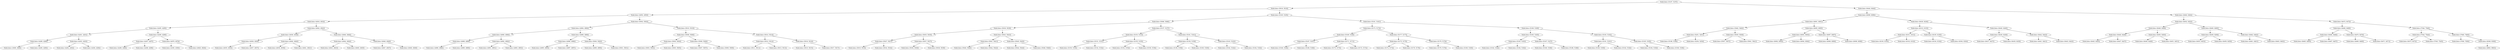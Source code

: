 digraph G{
905885867 [label="Node{data=[5197, 5197]}"]
905885867 -> 1766796750
1766796750 [label="Node{data=[5018, 5018]}"]
1766796750 -> 824620617
824620617 [label="Node{data=[4950, 4950]}"]
824620617 -> 1405299252
1405299252 [label="Node{data=[4934, 4934]}"]
1405299252 -> 330889991
330889991 [label="Node{data=[4295, 4295]}"]
330889991 -> 50955747
50955747 [label="Node{data=[4291, 4291]}"]
50955747 -> 119144245
119144245 [label="Node{data=[4289, 4289]}"]
119144245 -> 1304553320
1304553320 [label="Node{data=[3609, 3609]}"]
119144245 -> 427117844
427117844 [label="Node{data=[4290, 4290]}"]
50955747 -> 1453122884
1453122884 [label="Node{data=[4293, 4293]}"]
1453122884 -> 515135733
515135733 [label="Node{data=[4292, 4292]}"]
1453122884 -> 1544296172
1544296172 [label="Node{data=[4294, 4294]}"]
330889991 -> 1864564116
1864564116 [label="Node{data=[4299, 4299]}"]
1864564116 -> 1579521009
1579521009 [label="Node{data=[4297, 4297]}"]
1579521009 -> 1651120944
1651120944 [label="Node{data=[4296, 4296]}"]
1579521009 -> 1584257767
1584257767 [label="Node{data=[4298, 4298]}"]
1864564116 -> 643519203
643519203 [label="Node{data=[4878, 4878]}"]
643519203 -> 1418983362
1418983362 [label="Node{data=[4300, 4300]}"]
643519203 -> 1712510459
1712510459 [label="Node{data=[4926, 4926]}"]
1405299252 -> 1444446524
1444446524 [label="Node{data=[4942, 4942]}"]
1444446524 -> 707272022
707272022 [label="Node{data=[4938, 4938]}"]
707272022 -> 1640944182
1640944182 [label="Node{data=[4936, 4936]}"]
1640944182 -> 293830393
293830393 [label="Node{data=[4935, 4935]}"]
1640944182 -> 58723476
58723476 [label="Node{data=[4937, 4937]}"]
707272022 -> 1764254495
1764254495 [label="Node{data=[4940, 4940]}"]
1764254495 -> 2128630638
2128630638 [label="Node{data=[4939, 4939]}"]
1764254495 -> 1956548349
1956548349 [label="Node{data=[4941, 4941]}"]
1444446524 -> 2004473942
2004473942 [label="Node{data=[4946, 4946]}"]
2004473942 -> 1566797117
1566797117 [label="Node{data=[4944, 4944]}"]
1566797117 -> 568602332
568602332 [label="Node{data=[4943, 4943]}"]
1566797117 -> 554542459
554542459 [label="Node{data=[4945, 4945]}"]
2004473942 -> 412054116
412054116 [label="Node{data=[4948, 4948]}"]
412054116 -> 1581514445
1581514445 [label="Node{data=[4947, 4947]}"]
412054116 -> 1590802711
1590802711 [label="Node{data=[4949, 4949]}"]
824620617 -> 314309067
314309067 [label="Node{data=[5002, 5002]}"]
314309067 -> 1908712874
1908712874 [label="Node{data=[4994, 4994]}"]
1908712874 -> 816879817
816879817 [label="Node{data=[4990, 4990]}"]
816879817 -> 1677362889
1677362889 [label="Node{data=[4988, 4988]}"]
1677362889 -> 784490204
784490204 [label="Node{data=[4980, 4980]}"]
1677362889 -> 2063550299
2063550299 [label="Node{data=[4989, 4989]}"]
816879817 -> 1312685597
1312685597 [label="Node{data=[4992, 4992]}"]
1312685597 -> 2034693597
2034693597 [label="Node{data=[4991, 4991]}"]
1312685597 -> 1162764439
1162764439 [label="Node{data=[4993, 4993]}"]
1908712874 -> 1166746362
1166746362 [label="Node{data=[4998, 4998]}"]
1166746362 -> 1692918080
1692918080 [label="Node{data=[4996, 4996]}"]
1692918080 -> 717297692
717297692 [label="Node{data=[4995, 4995]}"]
1692918080 -> 473800459
473800459 [label="Node{data=[4997, 4997]}"]
1166746362 -> 4059780
4059780 [label="Node{data=[5000, 5000]}"]
4059780 -> 1535897122
1535897122 [label="Node{data=[4999, 4999]}"]
4059780 -> 2032667831
2032667831 [label="Node{data=[5001, 5001]}"]
314309067 -> 152895838
152895838 [label="Node{data=[5010, 5010]}"]
152895838 -> 1725655851
1725655851 [label="Node{data=[5006, 5006]}"]
1725655851 -> 1655010092
1655010092 [label="Node{data=[5004, 5004]}"]
1655010092 -> 1540458107
1540458107 [label="Node{data=[5003, 5003]}"]
1655010092 -> 984050606
984050606 [label="Node{data=[5005, 5005]}"]
1725655851 -> 119070178
119070178 [label="Node{data=[5008, 5008]}"]
119070178 -> 1315828286
1315828286 [label="Node{data=[5007, 5007]}"]
119070178 -> 425215958
425215958 [label="Node{data=[5009, 5009]}"]
152895838 -> 413381960
413381960 [label="Node{data=[5014, 5014]}"]
413381960 -> 1502977139
1502977139 [label="Node{data=[5012, 5012]}"]
1502977139 -> 2018011517
2018011517 [label="Node{data=[5011, 5011]}"]
1502977139 -> 594933589
594933589 [label="Node{data=[5013, 5013]}"]
413381960 -> 653856646
653856646 [label="Node{data=[5016, 5016]}"]
653856646 -> 1400531246
1400531246 [label="Node{data=[5015, 5015]}"]
653856646 -> 1749213629
1749213629 [label="Node{data=[5017, 5017]}"]
1766796750 -> 1677819071
1677819071 [label="Node{data=[5165, 5165]}"]
1677819071 -> 183163526
183163526 [label="Node{data=[5086, 5086]}"]
183163526 -> 173662700
173662700 [label="Node{data=[5039, 5039]}"]
173662700 -> 1969858067
1969858067 [label="Node{data=[5035, 5035]}"]
1969858067 -> 442681477
442681477 [label="Node{data=[5027, 5027]}"]
442681477 -> 1182797733
1182797733 [label="Node{data=[5019, 5019]}"]
442681477 -> 51630104
51630104 [label="Node{data=[5034, 5034]}"]
1969858067 -> 997369687
997369687 [label="Node{data=[5037, 5037]}"]
997369687 -> 936932956
936932956 [label="Node{data=[5036, 5036]}"]
997369687 -> 1902357029
1902357029 [label="Node{data=[5038, 5038]}"]
173662700 -> 1827481345
1827481345 [label="Node{data=[5043, 5043]}"]
1827481345 -> 1116437972
1116437972 [label="Node{data=[5041, 5041]}"]
1116437972 -> 907381071
907381071 [label="Node{data=[5040, 5040]}"]
1116437972 -> 1514876714
1514876714 [label="Node{data=[5042, 5042]}"]
1827481345 -> 1604046413
1604046413 [label="Node{data=[5045, 5045]}"]
1604046413 -> 1189572023
1189572023 [label="Node{data=[5044, 5044]}"]
1604046413 -> 1554176981
1554176981 [label="Node{data=[5046, 5046]}"]
183163526 -> 1595116820
1595116820 [label="Node{data=[5157, 5157]}"]
1595116820 -> 1593559325
1593559325 [label="Node{data=[5153, 5153]}"]
1593559325 -> 596417952
596417952 [label="Node{data=[5151, 5151]}"]
596417952 -> 1765443191
1765443191 [label="Node{data=[5150, 5150]}"]
596417952 -> 713219433
713219433 [label="Node{data=[5152, 5152]}"]
1593559325 -> 716265989
716265989 [label="Node{data=[5155, 5155]}"]
716265989 -> 1830265710
1830265710 [label="Node{data=[5154, 5154]}"]
716265989 -> 1352894853
1352894853 [label="Node{data=[5156, 5156]}"]
1595116820 -> 1819705197
1819705197 [label="Node{data=[5161, 5161]}"]
1819705197 -> 1287090580
1287090580 [label="Node{data=[5159, 5159]}"]
1287090580 -> 485205951
485205951 [label="Node{data=[5158, 5158]}"]
1287090580 -> 1346955782
1346955782 [label="Node{data=[5160, 5160]}"]
1819705197 -> 261782133
261782133 [label="Node{data=[5163, 5163]}"]
261782133 -> 2018939331
2018939331 [label="Node{data=[5162, 5162]}"]
261782133 -> 968951593
968951593 [label="Node{data=[5164, 5164]}"]
1677819071 -> 785306317
785306317 [label="Node{data=[5181, 5181]}"]
785306317 -> 1918590131
1918590131 [label="Node{data=[5173, 5173]}"]
1918590131 -> 1053754290
1053754290 [label="Node{data=[5169, 5169]}"]
1053754290 -> 260485901
260485901 [label="Node{data=[5167, 5167]}"]
260485901 -> 1460027530
1460027530 [label="Node{data=[5166, 5166]}"]
260485901 -> 2131767325
2131767325 [label="Node{data=[5168, 5168]}"]
1053754290 -> 964980446
964980446 [label="Node{data=[5171, 5171]}"]
964980446 -> 52476984
52476984 [label="Node{data=[5170, 5170]}"]
964980446 -> 1715973830
1715973830 [label="Node{data=[5172, 5172]}"]
1918590131 -> 413788875
413788875 [label="Node{data=[5177, 5177]}"]
413788875 -> 46237086
46237086 [label="Node{data=[5175, 5175]}"]
46237086 -> 67512450
67512450 [label="Node{data=[5174, 5174]}"]
46237086 -> 1600952154
1600952154 [label="Node{data=[5176, 5176]}"]
413788875 -> 147112398
147112398 [label="Node{data=[5179, 5179]}"]
147112398 -> 111626301
111626301 [label="Node{data=[5178, 5178]}"]
147112398 -> 860893779
860893779 [label="Node{data=[5180, 5180]}"]
785306317 -> 138261796
138261796 [label="Node{data=[5189, 5189]}"]
138261796 -> 643419996
643419996 [label="Node{data=[5185, 5185]}"]
643419996 -> 444833034
444833034 [label="Node{data=[5183, 5183]}"]
444833034 -> 678684323
678684323 [label="Node{data=[5182, 5182]}"]
444833034 -> 1292038684
1292038684 [label="Node{data=[5184, 5184]}"]
643419996 -> 625604559
625604559 [label="Node{data=[5187, 5187]}"]
625604559 -> 597972385
597972385 [label="Node{data=[5186, 5186]}"]
625604559 -> 349567368
349567368 [label="Node{data=[5188, 5188]}"]
138261796 -> 1310550812
1310550812 [label="Node{data=[5193, 5193]}"]
1310550812 -> 612371103
612371103 [label="Node{data=[5191, 5191]}"]
612371103 -> 621300467
621300467 [label="Node{data=[5190, 5190]}"]
612371103 -> 506130019
506130019 [label="Node{data=[5192, 5192]}"]
1310550812 -> 994714417
994714417 [label="Node{data=[5195, 5195]}"]
994714417 -> 523895349
523895349 [label="Node{data=[5194, 5194]}"]
994714417 -> 2013437171
2013437171 [label="Node{data=[5196, 5196]}"]
905885867 -> 823274598
823274598 [label="Node{data=[6444, 6444]}"]
823274598 -> 1529594590
1529594590 [label="Node{data=[6099, 6099]}"]
1529594590 -> 340744228
340744228 [label="Node{data=[6091, 6091]}"]
340744228 -> 2017897306
2017897306 [label="Node{data=[5462, 5462]}"]
2017897306 -> 1477953832
1477953832 [label="Node{data=[5251, 5251]}"]
1477953832 -> 1571802566
1571802566 [label="Node{data=[5198, 5198]}"]
1477953832 -> 869212207
869212207 [label="Node{data=[5254, 5254]}"]
2017897306 -> 2124300663
2124300663 [label="Node{data=[5939, 5939]}"]
2124300663 -> 405182725
405182725 [label="Node{data=[5507, 5507]}"]
2124300663 -> 994358842
994358842 [label="Node{data=[5941, 5941]}"]
340744228 -> 1908418341
1908418341 [label="Node{data=[6095, 6095]}"]
1908418341 -> 2111391123
2111391123 [label="Node{data=[6093, 6093]}"]
2111391123 -> 1369114012
1369114012 [label="Node{data=[6092, 6092]}"]
2111391123 -> 1332780275
1332780275 [label="Node{data=[6094, 6094]}"]
1908418341 -> 1073308471
1073308471 [label="Node{data=[6097, 6097]}"]
1073308471 -> 138103942
138103942 [label="Node{data=[6096, 6096]}"]
1073308471 -> 17113080
17113080 [label="Node{data=[6098, 6098]}"]
1529594590 -> 1247386671
1247386671 [label="Node{data=[6436, 6436]}"]
1247386671 -> 1045278344
1045278344 [label="Node{data=[6103, 6103]}"]
1045278344 -> 1824561851
1824561851 [label="Node{data=[6101, 6101]}"]
1824561851 -> 1167307268
1167307268 [label="Node{data=[6100, 6100]}"]
1824561851 -> 1135474301
1135474301 [label="Node{data=[6102, 6102]}"]
1045278344 -> 273099118
273099118 [label="Node{data=[6105, 6105]}"]
273099118 -> 2017094815
2017094815 [label="Node{data=[6104, 6104]}"]
273099118 -> 543285774
543285774 [label="Node{data=[6304, 6304]}"]
1247386671 -> 206829153
206829153 [label="Node{data=[6440, 6440]}"]
206829153 -> 636924636
636924636 [label="Node{data=[6438, 6438]}"]
636924636 -> 243498089
243498089 [label="Node{data=[6437, 6437]}"]
636924636 -> 559783461
559783461 [label="Node{data=[6439, 6439]}"]
206829153 -> 850302097
850302097 [label="Node{data=[6442, 6442]}"]
850302097 -> 576630858
576630858 [label="Node{data=[6441, 6441]}"]
850302097 -> 925622364
925622364 [label="Node{data=[6443, 6443]}"]
823274598 -> 2060123178
2060123178 [label="Node{data=[6464, 6464]}"]
2060123178 -> 1007085054
1007085054 [label="Node{data=[6452, 6452]}"]
1007085054 -> 1796067028
1796067028 [label="Node{data=[6448, 6448]}"]
1796067028 -> 55372521
55372521 [label="Node{data=[6446, 6446]}"]
55372521 -> 776629510
776629510 [label="Node{data=[6445, 6445]}"]
55372521 -> 635982884
635982884 [label="Node{data=[6447, 6447]}"]
1796067028 -> 546723107
546723107 [label="Node{data=[6450, 6450]}"]
546723107 -> 1156184186
1156184186 [label="Node{data=[6449, 6449]}"]
546723107 -> 968269756
968269756 [label="Node{data=[6451, 6451]}"]
1007085054 -> 1578677722
1578677722 [label="Node{data=[6460, 6460]}"]
1578677722 -> 1278594167
1278594167 [label="Node{data=[6458, 6458]}"]
1278594167 -> 1200932771
1200932771 [label="Node{data=[6453, 6453]}"]
1278594167 -> 1255336850
1255336850 [label="Node{data=[6459, 6459]}"]
1578677722 -> 1375674743
1375674743 [label="Node{data=[6462, 6462]}"]
1375674743 -> 860555595
860555595 [label="Node{data=[6461, 6461]}"]
1375674743 -> 1384343902
1384343902 [label="Node{data=[6463, 6463]}"]
2060123178 -> 256935655
256935655 [label="Node{data=[6472, 6472]}"]
256935655 -> 655162083
655162083 [label="Node{data=[6468, 6468]}"]
655162083 -> 1290186264
1290186264 [label="Node{data=[6466, 6466]}"]
1290186264 -> 99018563
99018563 [label="Node{data=[6465, 6465]}"]
1290186264 -> 243941030
243941030 [label="Node{data=[6467, 6467]}"]
655162083 -> 1309738614
1309738614 [label="Node{data=[6470, 6470]}"]
1309738614 -> 931067842
931067842 [label="Node{data=[6469, 6469]}"]
1309738614 -> 93373073
93373073 [label="Node{data=[6471, 6471]}"]
256935655 -> 1521525643
1521525643 [label="Node{data=[7546, 7546]}"]
1521525643 -> 475278365
475278365 [label="Node{data=[7544, 7544]}"]
475278365 -> 1557399730
1557399730 [label="Node{data=[6473, 6473]}"]
475278365 -> 1599327731
1599327731 [label="Node{data=[7545, 7545]}"]
1521525643 -> 10522985
10522985 [label="Node{data=[7660, 7660]}"]
10522985 -> 1026122148
1026122148 [label="Node{data=[7656, 7656]}"]
10522985 -> 1095008043
1095008043 [label="Node{data=[8308, 8308]}"]
1095008043 -> 12132005
12132005 [label="Node{data=[8963, 8963]}"]
}